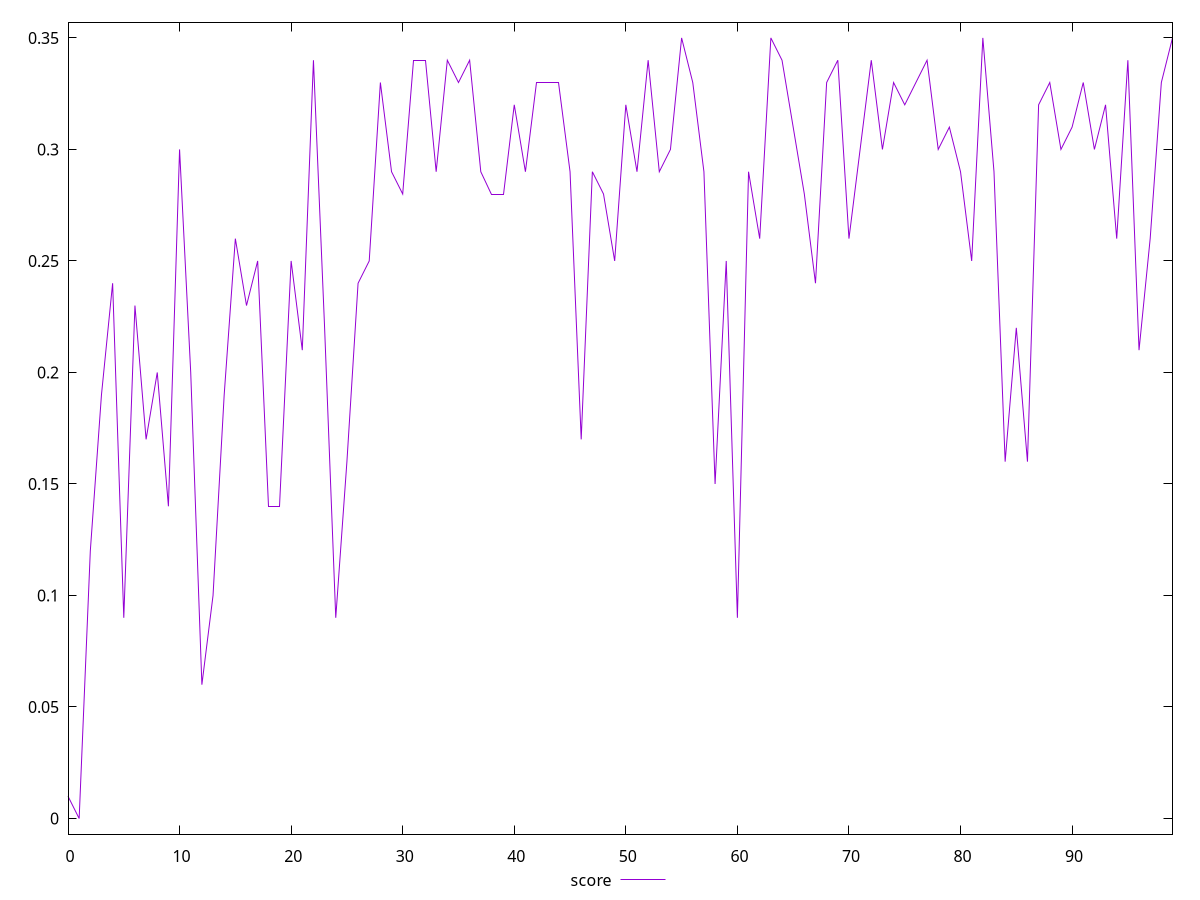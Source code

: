 reset

$score <<EOF
0 0.01
1 0
2 0.12
3 0.19
4 0.24
5 0.09
6 0.23
7 0.17
8 0.2
9 0.14
10 0.3
11 0.2
12 0.06
13 0.1
14 0.19
15 0.26
16 0.23
17 0.25
18 0.14
19 0.14
20 0.25
21 0.21
22 0.34
23 0.22
24 0.09
25 0.16
26 0.24
27 0.25
28 0.33
29 0.29
30 0.28
31 0.34
32 0.34
33 0.29
34 0.34
35 0.33
36 0.34
37 0.29
38 0.28
39 0.28
40 0.32
41 0.29
42 0.33
43 0.33
44 0.33
45 0.29
46 0.17
47 0.29
48 0.28
49 0.25
50 0.32
51 0.29
52 0.34
53 0.29
54 0.3
55 0.35
56 0.33
57 0.29
58 0.15
59 0.25
60 0.09
61 0.29
62 0.26
63 0.35
64 0.34
65 0.31
66 0.28
67 0.24
68 0.33
69 0.34
70 0.26
71 0.3
72 0.34
73 0.3
74 0.33
75 0.32
76 0.33
77 0.34
78 0.3
79 0.31
80 0.29
81 0.25
82 0.35
83 0.29
84 0.16
85 0.22
86 0.16
87 0.32
88 0.33
89 0.3
90 0.31
91 0.33
92 0.3
93 0.32
94 0.26
95 0.34
96 0.21
97 0.26
98 0.33
99 0.35
EOF

set key outside below
set xrange [0:99]
set yrange [-0.006999999999999999:0.357]
set trange [-0.006999999999999999:0.357]
set terminal svg size 640, 500 enhanced background rgb 'white'
set output "report_00026_2021-02-22T21:38:55.199Z/max-potential-fid/samples/pages/score/values.svg"

plot $score title "score" with line

reset

